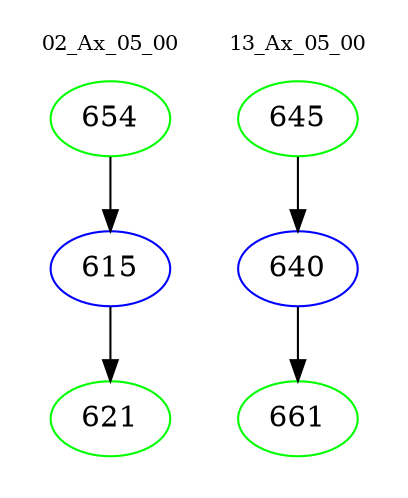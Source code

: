 digraph{
subgraph cluster_0 {
color = white
label = "02_Ax_05_00";
fontsize=10;
T0_654 [label="654", color="green"]
T0_654 -> T0_615 [color="black"]
T0_615 [label="615", color="blue"]
T0_615 -> T0_621 [color="black"]
T0_621 [label="621", color="green"]
}
subgraph cluster_1 {
color = white
label = "13_Ax_05_00";
fontsize=10;
T1_645 [label="645", color="green"]
T1_645 -> T1_640 [color="black"]
T1_640 [label="640", color="blue"]
T1_640 -> T1_661 [color="black"]
T1_661 [label="661", color="green"]
}
}
